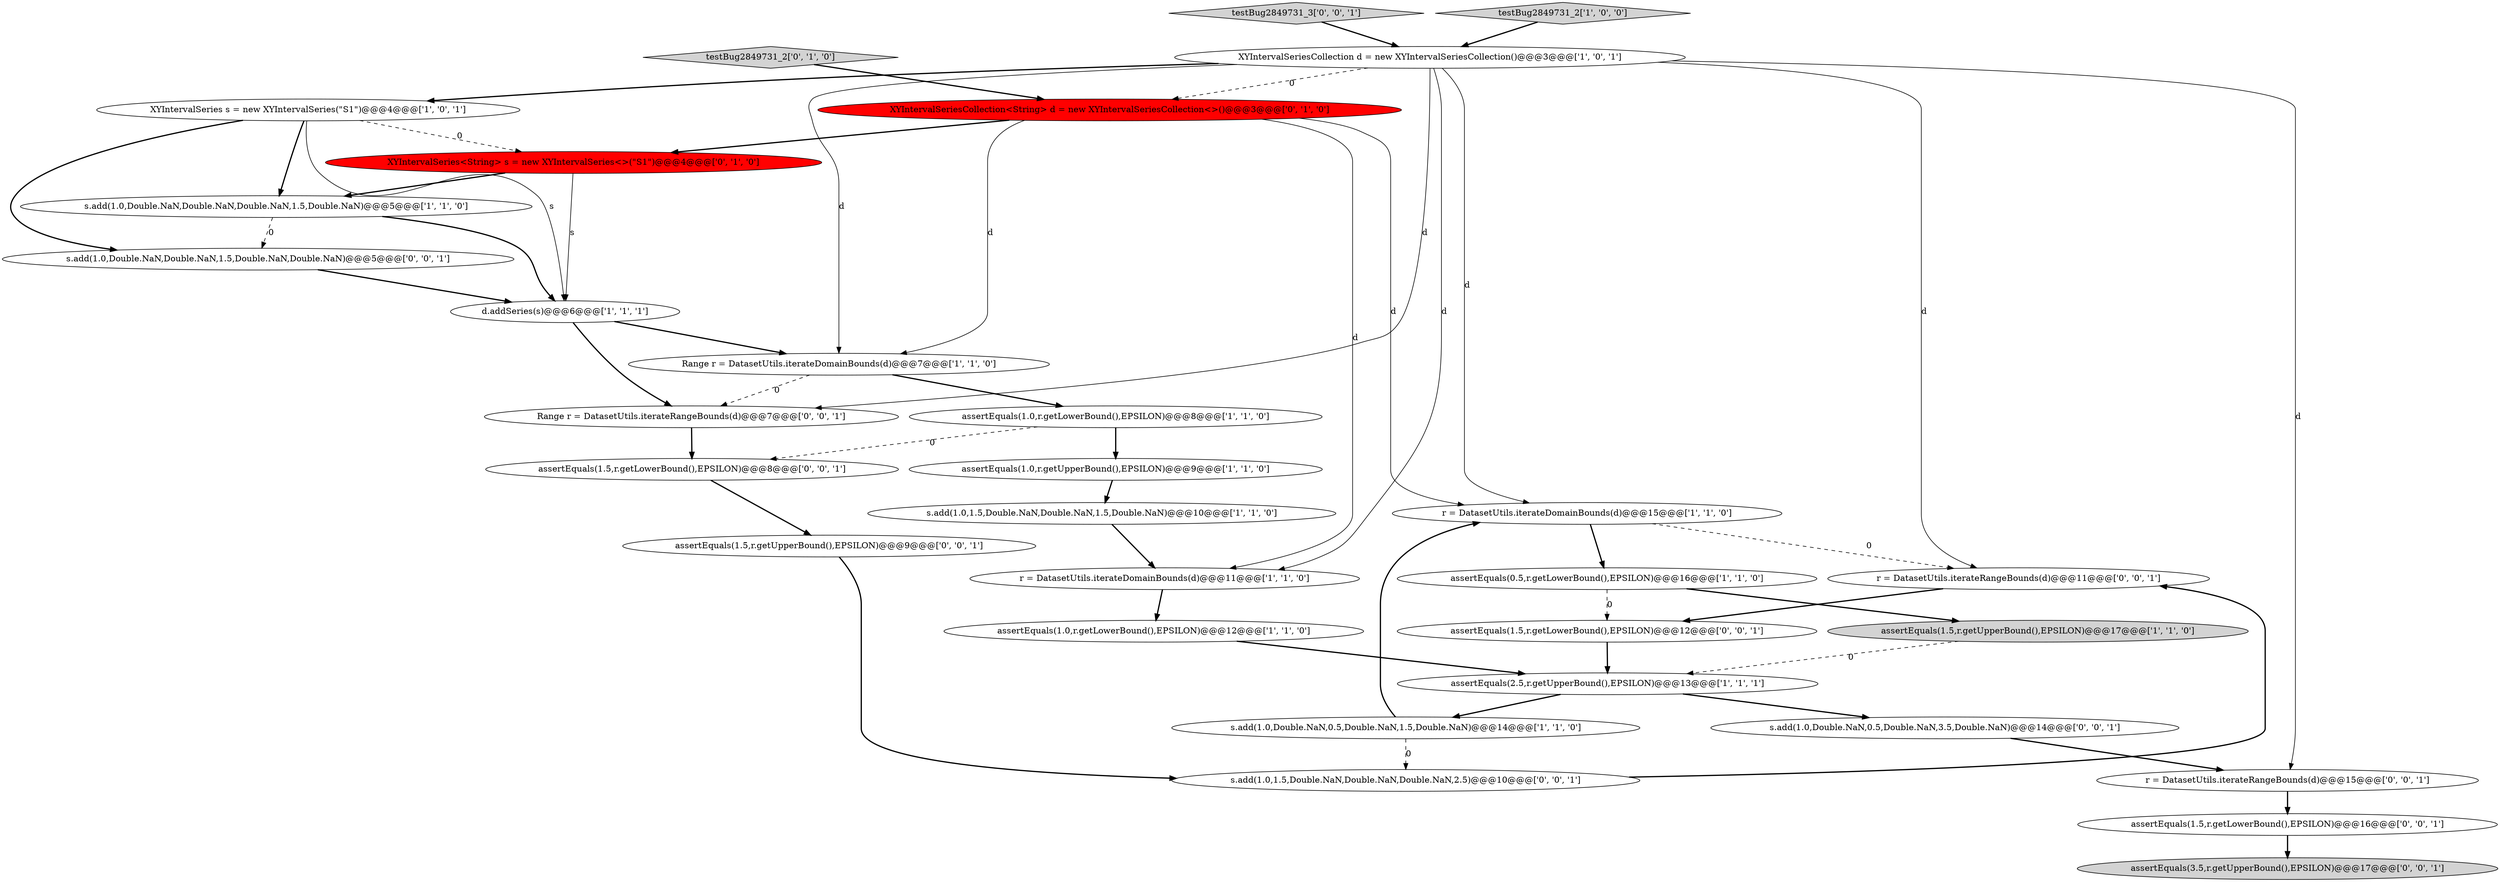 digraph {
4 [style = filled, label = "r = DatasetUtils.iterateDomainBounds(d)@@@15@@@['1', '1', '0']", fillcolor = white, shape = ellipse image = "AAA0AAABBB1BBB"];
22 [style = filled, label = "testBug2849731_3['0', '0', '1']", fillcolor = lightgray, shape = diamond image = "AAA0AAABBB3BBB"];
28 [style = filled, label = "r = DatasetUtils.iterateRangeBounds(d)@@@11@@@['0', '0', '1']", fillcolor = white, shape = ellipse image = "AAA0AAABBB3BBB"];
24 [style = filled, label = "r = DatasetUtils.iterateRangeBounds(d)@@@15@@@['0', '0', '1']", fillcolor = white, shape = ellipse image = "AAA0AAABBB3BBB"];
7 [style = filled, label = "assertEquals(1.0,r.getUpperBound(),EPSILON)@@@9@@@['1', '1', '0']", fillcolor = white, shape = ellipse image = "AAA0AAABBB1BBB"];
15 [style = filled, label = "assertEquals(2.5,r.getUpperBound(),EPSILON)@@@13@@@['1', '1', '1']", fillcolor = white, shape = ellipse image = "AAA0AAABBB1BBB"];
10 [style = filled, label = "r = DatasetUtils.iterateDomainBounds(d)@@@11@@@['1', '1', '0']", fillcolor = white, shape = ellipse image = "AAA0AAABBB1BBB"];
9 [style = filled, label = "d.addSeries(s)@@@6@@@['1', '1', '1']", fillcolor = white, shape = ellipse image = "AAA0AAABBB1BBB"];
3 [style = filled, label = "testBug2849731_2['1', '0', '0']", fillcolor = lightgray, shape = diamond image = "AAA0AAABBB1BBB"];
14 [style = filled, label = "assertEquals(1.0,r.getLowerBound(),EPSILON)@@@12@@@['1', '1', '0']", fillcolor = white, shape = ellipse image = "AAA0AAABBB1BBB"];
8 [style = filled, label = "s.add(1.0,Double.NaN,0.5,Double.NaN,1.5,Double.NaN)@@@14@@@['1', '1', '0']", fillcolor = white, shape = ellipse image = "AAA0AAABBB1BBB"];
1 [style = filled, label = "Range r = DatasetUtils.iterateDomainBounds(d)@@@7@@@['1', '1', '0']", fillcolor = white, shape = ellipse image = "AAA0AAABBB1BBB"];
2 [style = filled, label = "XYIntervalSeries s = new XYIntervalSeries(\"S1\")@@@4@@@['1', '0', '1']", fillcolor = white, shape = ellipse image = "AAA0AAABBB1BBB"];
25 [style = filled, label = "s.add(1.0,1.5,Double.NaN,Double.NaN,Double.NaN,2.5)@@@10@@@['0', '0', '1']", fillcolor = white, shape = ellipse image = "AAA0AAABBB3BBB"];
12 [style = filled, label = "s.add(1.0,1.5,Double.NaN,Double.NaN,1.5,Double.NaN)@@@10@@@['1', '1', '0']", fillcolor = white, shape = ellipse image = "AAA0AAABBB1BBB"];
26 [style = filled, label = "assertEquals(3.5,r.getUpperBound(),EPSILON)@@@17@@@['0', '0', '1']", fillcolor = lightgray, shape = ellipse image = "AAA0AAABBB3BBB"];
6 [style = filled, label = "s.add(1.0,Double.NaN,Double.NaN,Double.NaN,1.5,Double.NaN)@@@5@@@['1', '1', '0']", fillcolor = white, shape = ellipse image = "AAA0AAABBB1BBB"];
17 [style = filled, label = "XYIntervalSeriesCollection<String> d = new XYIntervalSeriesCollection<>()@@@3@@@['0', '1', '0']", fillcolor = red, shape = ellipse image = "AAA1AAABBB2BBB"];
18 [style = filled, label = "XYIntervalSeries<String> s = new XYIntervalSeries<>(\"S1\")@@@4@@@['0', '1', '0']", fillcolor = red, shape = ellipse image = "AAA1AAABBB2BBB"];
21 [style = filled, label = "s.add(1.0,Double.NaN,Double.NaN,1.5,Double.NaN,Double.NaN)@@@5@@@['0', '0', '1']", fillcolor = white, shape = ellipse image = "AAA0AAABBB3BBB"];
20 [style = filled, label = "assertEquals(1.5,r.getLowerBound(),EPSILON)@@@16@@@['0', '0', '1']", fillcolor = white, shape = ellipse image = "AAA0AAABBB3BBB"];
29 [style = filled, label = "assertEquals(1.5,r.getLowerBound(),EPSILON)@@@8@@@['0', '0', '1']", fillcolor = white, shape = ellipse image = "AAA0AAABBB3BBB"];
19 [style = filled, label = "assertEquals(1.5,r.getUpperBound(),EPSILON)@@@9@@@['0', '0', '1']", fillcolor = white, shape = ellipse image = "AAA0AAABBB3BBB"];
11 [style = filled, label = "assertEquals(1.5,r.getUpperBound(),EPSILON)@@@17@@@['1', '1', '0']", fillcolor = lightgray, shape = ellipse image = "AAA0AAABBB1BBB"];
16 [style = filled, label = "testBug2849731_2['0', '1', '0']", fillcolor = lightgray, shape = diamond image = "AAA0AAABBB2BBB"];
0 [style = filled, label = "assertEquals(1.0,r.getLowerBound(),EPSILON)@@@8@@@['1', '1', '0']", fillcolor = white, shape = ellipse image = "AAA0AAABBB1BBB"];
13 [style = filled, label = "XYIntervalSeriesCollection d = new XYIntervalSeriesCollection()@@@3@@@['1', '0', '1']", fillcolor = white, shape = ellipse image = "AAA0AAABBB1BBB"];
23 [style = filled, label = "assertEquals(1.5,r.getLowerBound(),EPSILON)@@@12@@@['0', '0', '1']", fillcolor = white, shape = ellipse image = "AAA0AAABBB3BBB"];
27 [style = filled, label = "Range r = DatasetUtils.iterateRangeBounds(d)@@@7@@@['0', '0', '1']", fillcolor = white, shape = ellipse image = "AAA0AAABBB3BBB"];
30 [style = filled, label = "s.add(1.0,Double.NaN,0.5,Double.NaN,3.5,Double.NaN)@@@14@@@['0', '0', '1']", fillcolor = white, shape = ellipse image = "AAA0AAABBB3BBB"];
5 [style = filled, label = "assertEquals(0.5,r.getLowerBound(),EPSILON)@@@16@@@['1', '1', '0']", fillcolor = white, shape = ellipse image = "AAA0AAABBB1BBB"];
13->28 [style = solid, label="d"];
6->21 [style = dashed, label="0"];
30->24 [style = bold, label=""];
25->28 [style = bold, label=""];
13->27 [style = solid, label="d"];
10->14 [style = bold, label=""];
7->12 [style = bold, label=""];
2->9 [style = solid, label="s"];
2->6 [style = bold, label=""];
20->26 [style = bold, label=""];
13->1 [style = solid, label="d"];
17->1 [style = solid, label="d"];
1->27 [style = dashed, label="0"];
5->23 [style = dashed, label="0"];
11->15 [style = dashed, label="0"];
23->15 [style = bold, label=""];
17->10 [style = solid, label="d"];
13->17 [style = dashed, label="0"];
17->4 [style = solid, label="d"];
18->9 [style = solid, label="s"];
1->0 [style = bold, label=""];
16->17 [style = bold, label=""];
15->30 [style = bold, label=""];
13->4 [style = solid, label="d"];
19->25 [style = bold, label=""];
4->28 [style = dashed, label="0"];
0->7 [style = bold, label=""];
9->27 [style = bold, label=""];
24->20 [style = bold, label=""];
13->24 [style = solid, label="d"];
12->10 [style = bold, label=""];
21->9 [style = bold, label=""];
29->19 [style = bold, label=""];
18->6 [style = bold, label=""];
2->21 [style = bold, label=""];
28->23 [style = bold, label=""];
0->29 [style = dashed, label="0"];
2->18 [style = dashed, label="0"];
3->13 [style = bold, label=""];
8->25 [style = dashed, label="0"];
14->15 [style = bold, label=""];
5->11 [style = bold, label=""];
8->4 [style = bold, label=""];
27->29 [style = bold, label=""];
6->9 [style = bold, label=""];
9->1 [style = bold, label=""];
22->13 [style = bold, label=""];
4->5 [style = bold, label=""];
15->8 [style = bold, label=""];
17->18 [style = bold, label=""];
13->10 [style = solid, label="d"];
13->2 [style = bold, label=""];
}

